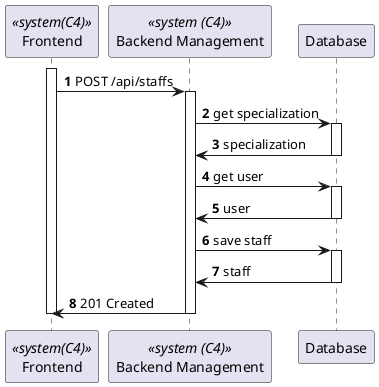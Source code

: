 @startuml

autonumber
participant FE as "Frontend" <<system(C4)>>
participant BE as "Backend Management" <<system (C4)>>
participant DB as "Database"

activate FE
FE-> BE : POST /api/staffs
activate BE

BE -> DB : get specialization

activate DB 

DB -> BE : specialization

deactivate DB 

BE -> DB : get user

activate DB 

DB -> BE : user

deactivate DB 

BE -> DB : save staff

activate DB 

DB -> BE : staff 

deactivate DB 

FE <- BE : 201 Created

deactivate BE
deactivate FE

@enduml